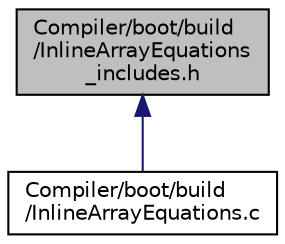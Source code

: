 digraph "Compiler/boot/build/InlineArrayEquations_includes.h"
{
  edge [fontname="Helvetica",fontsize="10",labelfontname="Helvetica",labelfontsize="10"];
  node [fontname="Helvetica",fontsize="10",shape=record];
  Node17 [label="Compiler/boot/build\l/InlineArrayEquations\l_includes.h",height=0.2,width=0.4,color="black", fillcolor="grey75", style="filled", fontcolor="black"];
  Node17 -> Node18 [dir="back",color="midnightblue",fontsize="10",style="solid",fontname="Helvetica"];
  Node18 [label="Compiler/boot/build\l/InlineArrayEquations.c",height=0.2,width=0.4,color="black", fillcolor="white", style="filled",URL="$d0/db8/_inline_array_equations_8c.html"];
}
